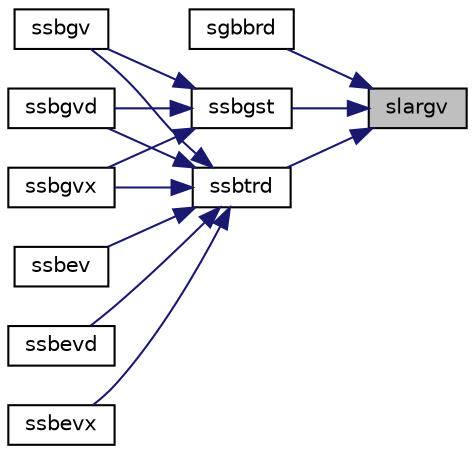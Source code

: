 digraph "slargv"
{
 // LATEX_PDF_SIZE
  edge [fontname="Helvetica",fontsize="10",labelfontname="Helvetica",labelfontsize="10"];
  node [fontname="Helvetica",fontsize="10",shape=record];
  rankdir="RL";
  Node1 [label="slargv",height=0.2,width=0.4,color="black", fillcolor="grey75", style="filled", fontcolor="black",tooltip="SLARGV generates a vector of plane rotations with real cosines and real sines."];
  Node1 -> Node2 [dir="back",color="midnightblue",fontsize="10",style="solid",fontname="Helvetica"];
  Node2 [label="sgbbrd",height=0.2,width=0.4,color="black", fillcolor="white", style="filled",URL="$sgbbrd_8f.html#a1929cafd58d8fe59c200282e4497da0a",tooltip="SGBBRD"];
  Node1 -> Node3 [dir="back",color="midnightblue",fontsize="10",style="solid",fontname="Helvetica"];
  Node3 [label="ssbgst",height=0.2,width=0.4,color="black", fillcolor="white", style="filled",URL="$ssbgst_8f.html#aaec597c3c6b4842adf9c440fba04a3b0",tooltip="SSBGST"];
  Node3 -> Node4 [dir="back",color="midnightblue",fontsize="10",style="solid",fontname="Helvetica"];
  Node4 [label="ssbgv",height=0.2,width=0.4,color="black", fillcolor="white", style="filled",URL="$ssbgv_8f.html#a68f61567a0a76acea2eac1923e9851a4",tooltip="SSBGV"];
  Node3 -> Node5 [dir="back",color="midnightblue",fontsize="10",style="solid",fontname="Helvetica"];
  Node5 [label="ssbgvd",height=0.2,width=0.4,color="black", fillcolor="white", style="filled",URL="$ssbgvd_8f.html#a1db1fd0c060db1450df5955922555099",tooltip="SSBGVD"];
  Node3 -> Node6 [dir="back",color="midnightblue",fontsize="10",style="solid",fontname="Helvetica"];
  Node6 [label="ssbgvx",height=0.2,width=0.4,color="black", fillcolor="white", style="filled",URL="$ssbgvx_8f.html#a698be9aea5406ea6cb19fe47378e2233",tooltip="SSBGVX"];
  Node1 -> Node7 [dir="back",color="midnightblue",fontsize="10",style="solid",fontname="Helvetica"];
  Node7 [label="ssbtrd",height=0.2,width=0.4,color="black", fillcolor="white", style="filled",URL="$ssbtrd_8f.html#a5f8af8f03cb65598c00693417300b652",tooltip="SSBTRD"];
  Node7 -> Node8 [dir="back",color="midnightblue",fontsize="10",style="solid",fontname="Helvetica"];
  Node8 [label="ssbev",height=0.2,width=0.4,color="black", fillcolor="white", style="filled",URL="$ssbev_8f.html#a11129006080a6ea11a4102843b1ee623",tooltip="SSBEV computes the eigenvalues and, optionally, the left and/or right eigenvectors for OTHER matrices"];
  Node7 -> Node9 [dir="back",color="midnightblue",fontsize="10",style="solid",fontname="Helvetica"];
  Node9 [label="ssbevd",height=0.2,width=0.4,color="black", fillcolor="white", style="filled",URL="$ssbevd_8f.html#a40e8f9c2d9853f400715b94a9c5225ab",tooltip="SSBEVD computes the eigenvalues and, optionally, the left and/or right eigenvectors for OTHER matrice..."];
  Node7 -> Node10 [dir="back",color="midnightblue",fontsize="10",style="solid",fontname="Helvetica"];
  Node10 [label="ssbevx",height=0.2,width=0.4,color="black", fillcolor="white", style="filled",URL="$ssbevx_8f.html#a5566995387fefaa091f1c44cdfff6440",tooltip="SSBEVX computes the eigenvalues and, optionally, the left and/or right eigenvectors for OTHER matrice..."];
  Node7 -> Node4 [dir="back",color="midnightblue",fontsize="10",style="solid",fontname="Helvetica"];
  Node7 -> Node5 [dir="back",color="midnightblue",fontsize="10",style="solid",fontname="Helvetica"];
  Node7 -> Node6 [dir="back",color="midnightblue",fontsize="10",style="solid",fontname="Helvetica"];
}
